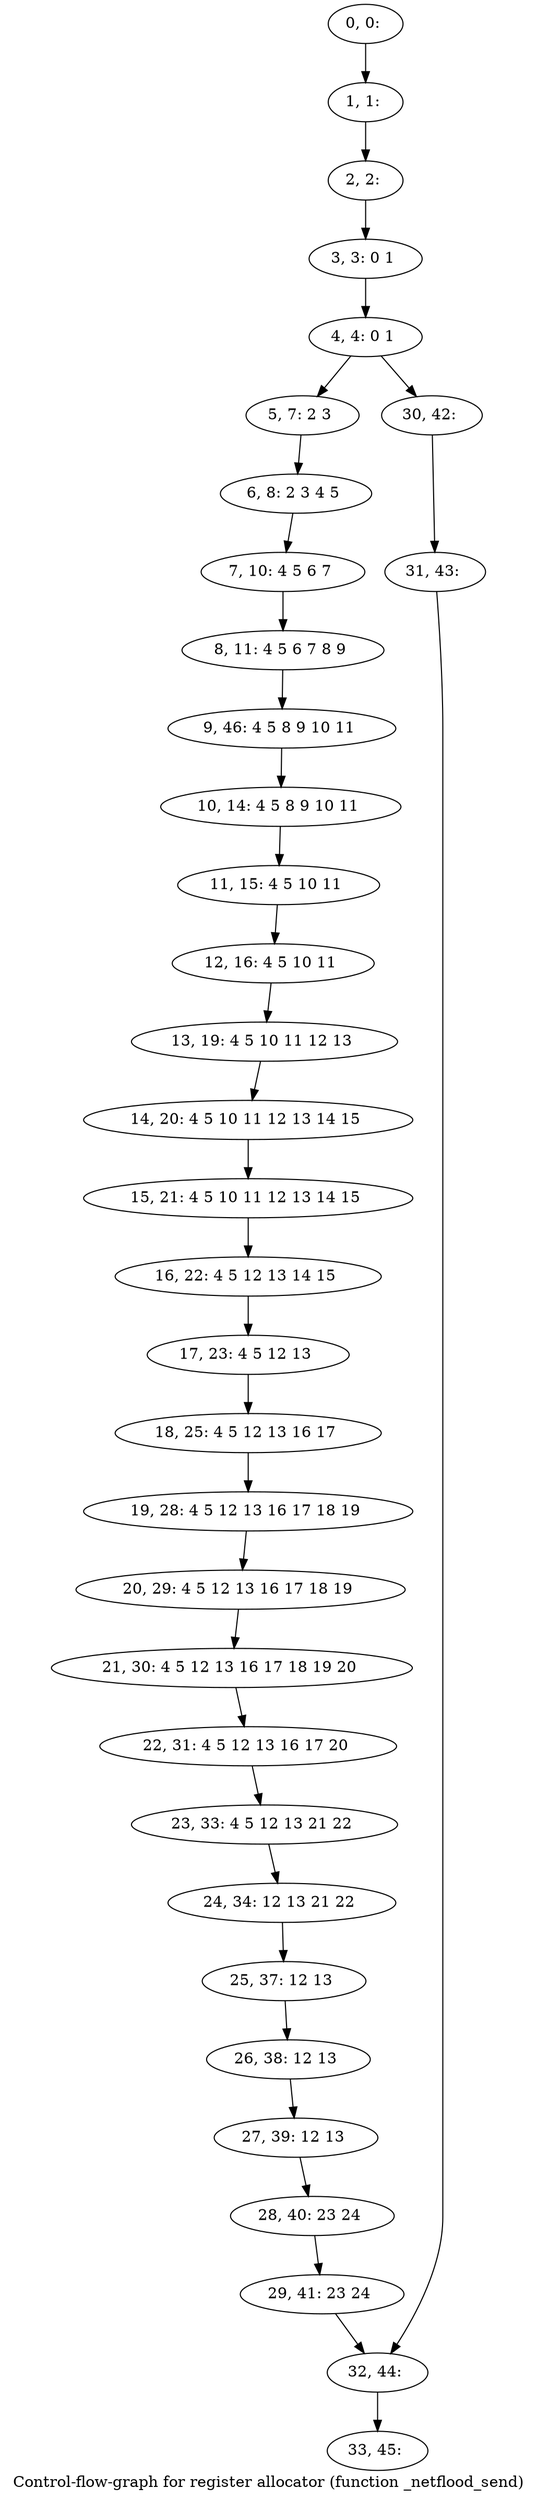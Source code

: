digraph G {
graph [label="Control-flow-graph for register allocator (function _netflood_send)"]
0[label="0, 0: "];
1[label="1, 1: "];
2[label="2, 2: "];
3[label="3, 3: 0 1 "];
4[label="4, 4: 0 1 "];
5[label="5, 7: 2 3 "];
6[label="6, 8: 2 3 4 5 "];
7[label="7, 10: 4 5 6 7 "];
8[label="8, 11: 4 5 6 7 8 9 "];
9[label="9, 46: 4 5 8 9 10 11 "];
10[label="10, 14: 4 5 8 9 10 11 "];
11[label="11, 15: 4 5 10 11 "];
12[label="12, 16: 4 5 10 11 "];
13[label="13, 19: 4 5 10 11 12 13 "];
14[label="14, 20: 4 5 10 11 12 13 14 15 "];
15[label="15, 21: 4 5 10 11 12 13 14 15 "];
16[label="16, 22: 4 5 12 13 14 15 "];
17[label="17, 23: 4 5 12 13 "];
18[label="18, 25: 4 5 12 13 16 17 "];
19[label="19, 28: 4 5 12 13 16 17 18 19 "];
20[label="20, 29: 4 5 12 13 16 17 18 19 "];
21[label="21, 30: 4 5 12 13 16 17 18 19 20 "];
22[label="22, 31: 4 5 12 13 16 17 20 "];
23[label="23, 33: 4 5 12 13 21 22 "];
24[label="24, 34: 12 13 21 22 "];
25[label="25, 37: 12 13 "];
26[label="26, 38: 12 13 "];
27[label="27, 39: 12 13 "];
28[label="28, 40: 23 24 "];
29[label="29, 41: 23 24 "];
30[label="30, 42: "];
31[label="31, 43: "];
32[label="32, 44: "];
33[label="33, 45: "];
0->1 ;
1->2 ;
2->3 ;
3->4 ;
4->5 ;
4->30 ;
5->6 ;
6->7 ;
7->8 ;
8->9 ;
9->10 ;
10->11 ;
11->12 ;
12->13 ;
13->14 ;
14->15 ;
15->16 ;
16->17 ;
17->18 ;
18->19 ;
19->20 ;
20->21 ;
21->22 ;
22->23 ;
23->24 ;
24->25 ;
25->26 ;
26->27 ;
27->28 ;
28->29 ;
29->32 ;
30->31 ;
31->32 ;
32->33 ;
}
